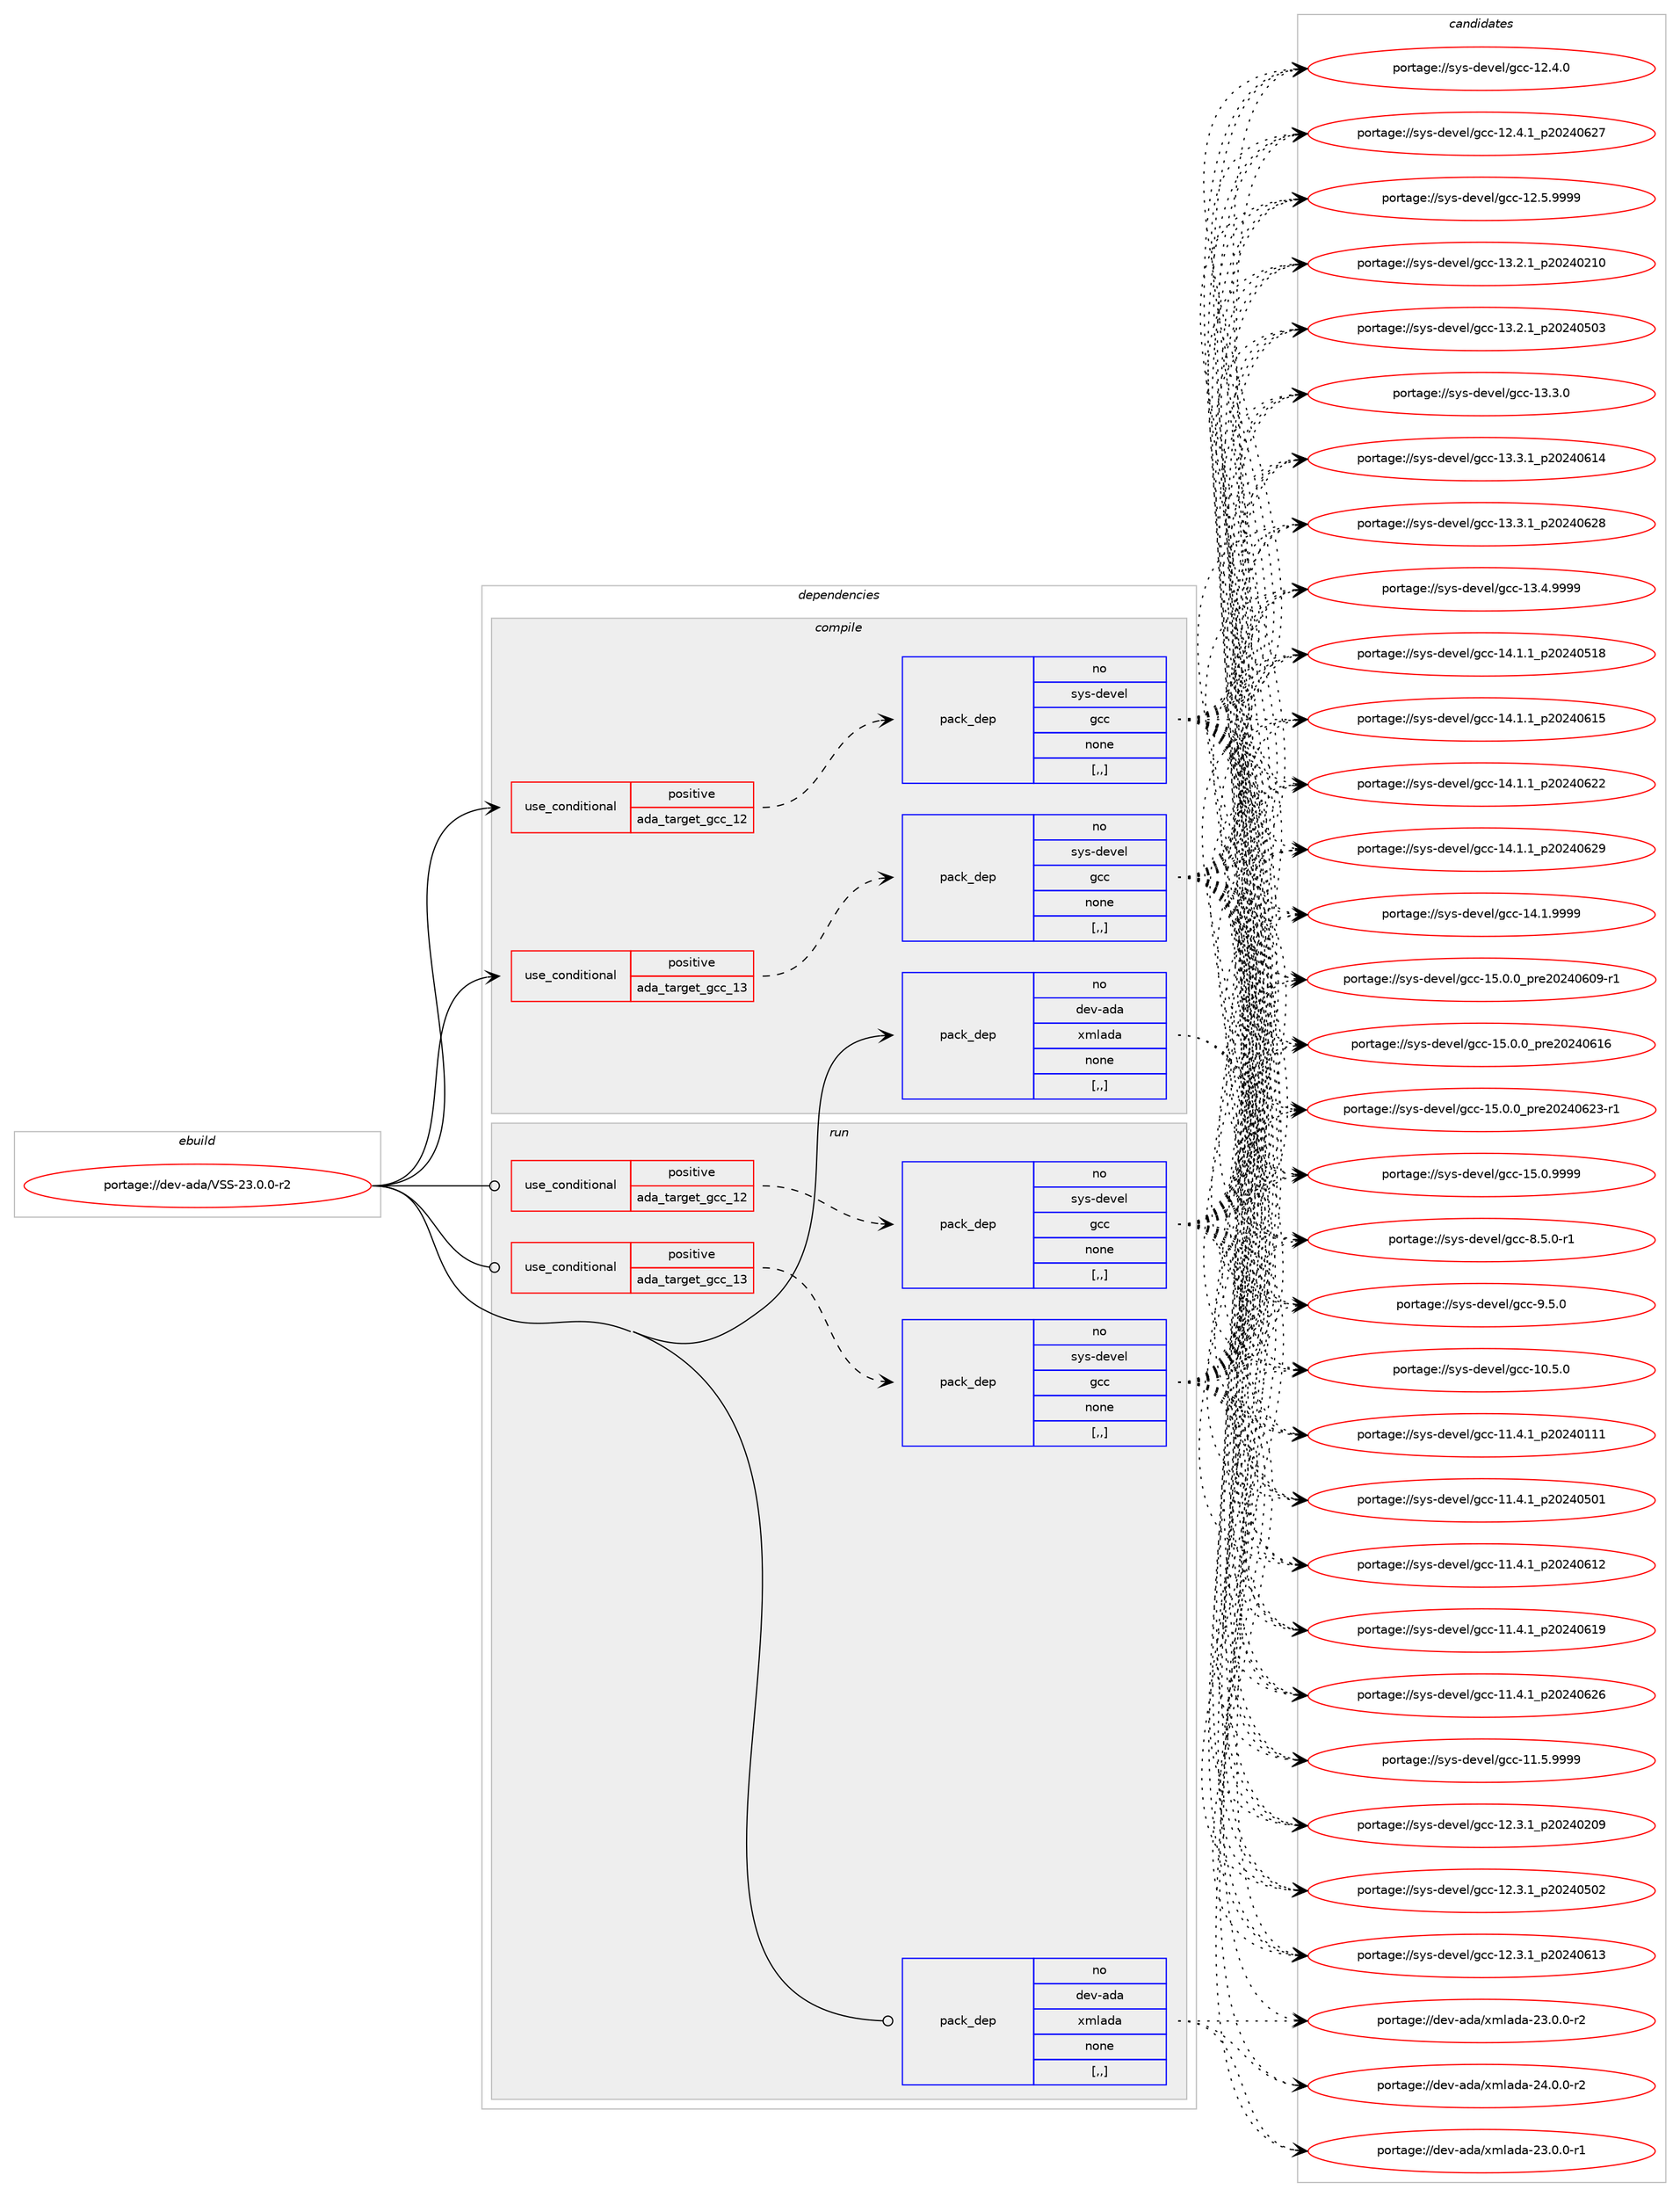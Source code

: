 digraph prolog {

# *************
# Graph options
# *************

newrank=true;
concentrate=true;
compound=true;
graph [rankdir=LR,fontname=Helvetica,fontsize=10,ranksep=1.5];#, ranksep=2.5, nodesep=0.2];
edge  [arrowhead=vee];
node  [fontname=Helvetica,fontsize=10];

# **********
# The ebuild
# **********

subgraph cluster_leftcol {
color=gray;
rank=same;
label=<<i>ebuild</i>>;
id [label="portage://dev-ada/VSS-23.0.0-r2", color=red, width=4, href="../dev-ada/VSS-23.0.0-r2.svg"];
}

# ****************
# The dependencies
# ****************

subgraph cluster_midcol {
color=gray;
label=<<i>dependencies</i>>;
subgraph cluster_compile {
fillcolor="#eeeeee";
style=filled;
label=<<i>compile</i>>;
subgraph cond15952 {
dependency61908 [label=<<TABLE BORDER="0" CELLBORDER="1" CELLSPACING="0" CELLPADDING="4"><TR><TD ROWSPAN="3" CELLPADDING="10">use_conditional</TD></TR><TR><TD>positive</TD></TR><TR><TD>ada_target_gcc_12</TD></TR></TABLE>>, shape=none, color=red];
subgraph pack45065 {
dependency61909 [label=<<TABLE BORDER="0" CELLBORDER="1" CELLSPACING="0" CELLPADDING="4" WIDTH="220"><TR><TD ROWSPAN="6" CELLPADDING="30">pack_dep</TD></TR><TR><TD WIDTH="110">no</TD></TR><TR><TD>sys-devel</TD></TR><TR><TD>gcc</TD></TR><TR><TD>none</TD></TR><TR><TD>[,,]</TD></TR></TABLE>>, shape=none, color=blue];
}
dependency61908:e -> dependency61909:w [weight=20,style="dashed",arrowhead="vee"];
}
id:e -> dependency61908:w [weight=20,style="solid",arrowhead="vee"];
subgraph cond15953 {
dependency61910 [label=<<TABLE BORDER="0" CELLBORDER="1" CELLSPACING="0" CELLPADDING="4"><TR><TD ROWSPAN="3" CELLPADDING="10">use_conditional</TD></TR><TR><TD>positive</TD></TR><TR><TD>ada_target_gcc_13</TD></TR></TABLE>>, shape=none, color=red];
subgraph pack45066 {
dependency61911 [label=<<TABLE BORDER="0" CELLBORDER="1" CELLSPACING="0" CELLPADDING="4" WIDTH="220"><TR><TD ROWSPAN="6" CELLPADDING="30">pack_dep</TD></TR><TR><TD WIDTH="110">no</TD></TR><TR><TD>sys-devel</TD></TR><TR><TD>gcc</TD></TR><TR><TD>none</TD></TR><TR><TD>[,,]</TD></TR></TABLE>>, shape=none, color=blue];
}
dependency61910:e -> dependency61911:w [weight=20,style="dashed",arrowhead="vee"];
}
id:e -> dependency61910:w [weight=20,style="solid",arrowhead="vee"];
subgraph pack45067 {
dependency61912 [label=<<TABLE BORDER="0" CELLBORDER="1" CELLSPACING="0" CELLPADDING="4" WIDTH="220"><TR><TD ROWSPAN="6" CELLPADDING="30">pack_dep</TD></TR><TR><TD WIDTH="110">no</TD></TR><TR><TD>dev-ada</TD></TR><TR><TD>xmlada</TD></TR><TR><TD>none</TD></TR><TR><TD>[,,]</TD></TR></TABLE>>, shape=none, color=blue];
}
id:e -> dependency61912:w [weight=20,style="solid",arrowhead="vee"];
}
subgraph cluster_compileandrun {
fillcolor="#eeeeee";
style=filled;
label=<<i>compile and run</i>>;
}
subgraph cluster_run {
fillcolor="#eeeeee";
style=filled;
label=<<i>run</i>>;
subgraph cond15954 {
dependency61913 [label=<<TABLE BORDER="0" CELLBORDER="1" CELLSPACING="0" CELLPADDING="4"><TR><TD ROWSPAN="3" CELLPADDING="10">use_conditional</TD></TR><TR><TD>positive</TD></TR><TR><TD>ada_target_gcc_12</TD></TR></TABLE>>, shape=none, color=red];
subgraph pack45068 {
dependency61914 [label=<<TABLE BORDER="0" CELLBORDER="1" CELLSPACING="0" CELLPADDING="4" WIDTH="220"><TR><TD ROWSPAN="6" CELLPADDING="30">pack_dep</TD></TR><TR><TD WIDTH="110">no</TD></TR><TR><TD>sys-devel</TD></TR><TR><TD>gcc</TD></TR><TR><TD>none</TD></TR><TR><TD>[,,]</TD></TR></TABLE>>, shape=none, color=blue];
}
dependency61913:e -> dependency61914:w [weight=20,style="dashed",arrowhead="vee"];
}
id:e -> dependency61913:w [weight=20,style="solid",arrowhead="odot"];
subgraph cond15955 {
dependency61915 [label=<<TABLE BORDER="0" CELLBORDER="1" CELLSPACING="0" CELLPADDING="4"><TR><TD ROWSPAN="3" CELLPADDING="10">use_conditional</TD></TR><TR><TD>positive</TD></TR><TR><TD>ada_target_gcc_13</TD></TR></TABLE>>, shape=none, color=red];
subgraph pack45069 {
dependency61916 [label=<<TABLE BORDER="0" CELLBORDER="1" CELLSPACING="0" CELLPADDING="4" WIDTH="220"><TR><TD ROWSPAN="6" CELLPADDING="30">pack_dep</TD></TR><TR><TD WIDTH="110">no</TD></TR><TR><TD>sys-devel</TD></TR><TR><TD>gcc</TD></TR><TR><TD>none</TD></TR><TR><TD>[,,]</TD></TR></TABLE>>, shape=none, color=blue];
}
dependency61915:e -> dependency61916:w [weight=20,style="dashed",arrowhead="vee"];
}
id:e -> dependency61915:w [weight=20,style="solid",arrowhead="odot"];
subgraph pack45070 {
dependency61917 [label=<<TABLE BORDER="0" CELLBORDER="1" CELLSPACING="0" CELLPADDING="4" WIDTH="220"><TR><TD ROWSPAN="6" CELLPADDING="30">pack_dep</TD></TR><TR><TD WIDTH="110">no</TD></TR><TR><TD>dev-ada</TD></TR><TR><TD>xmlada</TD></TR><TR><TD>none</TD></TR><TR><TD>[,,]</TD></TR></TABLE>>, shape=none, color=blue];
}
id:e -> dependency61917:w [weight=20,style="solid",arrowhead="odot"];
}
}

# **************
# The candidates
# **************

subgraph cluster_choices {
rank=same;
color=gray;
label=<<i>candidates</i>>;

subgraph choice45065 {
color=black;
nodesep=1;
choice1151211154510010111810110847103999945494846534648 [label="portage://sys-devel/gcc-10.5.0", color=red, width=4,href="../sys-devel/gcc-10.5.0.svg"];
choice1151211154510010111810110847103999945494946524649951125048505248494949 [label="portage://sys-devel/gcc-11.4.1_p20240111", color=red, width=4,href="../sys-devel/gcc-11.4.1_p20240111.svg"];
choice1151211154510010111810110847103999945494946524649951125048505248534849 [label="portage://sys-devel/gcc-11.4.1_p20240501", color=red, width=4,href="../sys-devel/gcc-11.4.1_p20240501.svg"];
choice1151211154510010111810110847103999945494946524649951125048505248544950 [label="portage://sys-devel/gcc-11.4.1_p20240612", color=red, width=4,href="../sys-devel/gcc-11.4.1_p20240612.svg"];
choice1151211154510010111810110847103999945494946524649951125048505248544957 [label="portage://sys-devel/gcc-11.4.1_p20240619", color=red, width=4,href="../sys-devel/gcc-11.4.1_p20240619.svg"];
choice1151211154510010111810110847103999945494946524649951125048505248545054 [label="portage://sys-devel/gcc-11.4.1_p20240626", color=red, width=4,href="../sys-devel/gcc-11.4.1_p20240626.svg"];
choice1151211154510010111810110847103999945494946534657575757 [label="portage://sys-devel/gcc-11.5.9999", color=red, width=4,href="../sys-devel/gcc-11.5.9999.svg"];
choice1151211154510010111810110847103999945495046514649951125048505248504857 [label="portage://sys-devel/gcc-12.3.1_p20240209", color=red, width=4,href="../sys-devel/gcc-12.3.1_p20240209.svg"];
choice1151211154510010111810110847103999945495046514649951125048505248534850 [label="portage://sys-devel/gcc-12.3.1_p20240502", color=red, width=4,href="../sys-devel/gcc-12.3.1_p20240502.svg"];
choice1151211154510010111810110847103999945495046514649951125048505248544951 [label="portage://sys-devel/gcc-12.3.1_p20240613", color=red, width=4,href="../sys-devel/gcc-12.3.1_p20240613.svg"];
choice1151211154510010111810110847103999945495046524648 [label="portage://sys-devel/gcc-12.4.0", color=red, width=4,href="../sys-devel/gcc-12.4.0.svg"];
choice1151211154510010111810110847103999945495046524649951125048505248545055 [label="portage://sys-devel/gcc-12.4.1_p20240627", color=red, width=4,href="../sys-devel/gcc-12.4.1_p20240627.svg"];
choice1151211154510010111810110847103999945495046534657575757 [label="portage://sys-devel/gcc-12.5.9999", color=red, width=4,href="../sys-devel/gcc-12.5.9999.svg"];
choice1151211154510010111810110847103999945495146504649951125048505248504948 [label="portage://sys-devel/gcc-13.2.1_p20240210", color=red, width=4,href="../sys-devel/gcc-13.2.1_p20240210.svg"];
choice1151211154510010111810110847103999945495146504649951125048505248534851 [label="portage://sys-devel/gcc-13.2.1_p20240503", color=red, width=4,href="../sys-devel/gcc-13.2.1_p20240503.svg"];
choice1151211154510010111810110847103999945495146514648 [label="portage://sys-devel/gcc-13.3.0", color=red, width=4,href="../sys-devel/gcc-13.3.0.svg"];
choice1151211154510010111810110847103999945495146514649951125048505248544952 [label="portage://sys-devel/gcc-13.3.1_p20240614", color=red, width=4,href="../sys-devel/gcc-13.3.1_p20240614.svg"];
choice1151211154510010111810110847103999945495146514649951125048505248545056 [label="portage://sys-devel/gcc-13.3.1_p20240628", color=red, width=4,href="../sys-devel/gcc-13.3.1_p20240628.svg"];
choice1151211154510010111810110847103999945495146524657575757 [label="portage://sys-devel/gcc-13.4.9999", color=red, width=4,href="../sys-devel/gcc-13.4.9999.svg"];
choice1151211154510010111810110847103999945495246494649951125048505248534956 [label="portage://sys-devel/gcc-14.1.1_p20240518", color=red, width=4,href="../sys-devel/gcc-14.1.1_p20240518.svg"];
choice1151211154510010111810110847103999945495246494649951125048505248544953 [label="portage://sys-devel/gcc-14.1.1_p20240615", color=red, width=4,href="../sys-devel/gcc-14.1.1_p20240615.svg"];
choice1151211154510010111810110847103999945495246494649951125048505248545050 [label="portage://sys-devel/gcc-14.1.1_p20240622", color=red, width=4,href="../sys-devel/gcc-14.1.1_p20240622.svg"];
choice1151211154510010111810110847103999945495246494649951125048505248545057 [label="portage://sys-devel/gcc-14.1.1_p20240629", color=red, width=4,href="../sys-devel/gcc-14.1.1_p20240629.svg"];
choice1151211154510010111810110847103999945495246494657575757 [label="portage://sys-devel/gcc-14.1.9999", color=red, width=4,href="../sys-devel/gcc-14.1.9999.svg"];
choice11512111545100101118101108471039999454953464846489511211410150485052485448574511449 [label="portage://sys-devel/gcc-15.0.0_pre20240609-r1", color=red, width=4,href="../sys-devel/gcc-15.0.0_pre20240609-r1.svg"];
choice1151211154510010111810110847103999945495346484648951121141015048505248544954 [label="portage://sys-devel/gcc-15.0.0_pre20240616", color=red, width=4,href="../sys-devel/gcc-15.0.0_pre20240616.svg"];
choice11512111545100101118101108471039999454953464846489511211410150485052485450514511449 [label="portage://sys-devel/gcc-15.0.0_pre20240623-r1", color=red, width=4,href="../sys-devel/gcc-15.0.0_pre20240623-r1.svg"];
choice1151211154510010111810110847103999945495346484657575757 [label="portage://sys-devel/gcc-15.0.9999", color=red, width=4,href="../sys-devel/gcc-15.0.9999.svg"];
choice115121115451001011181011084710399994556465346484511449 [label="portage://sys-devel/gcc-8.5.0-r1", color=red, width=4,href="../sys-devel/gcc-8.5.0-r1.svg"];
choice11512111545100101118101108471039999455746534648 [label="portage://sys-devel/gcc-9.5.0", color=red, width=4,href="../sys-devel/gcc-9.5.0.svg"];
dependency61909:e -> choice1151211154510010111810110847103999945494846534648:w [style=dotted,weight="100"];
dependency61909:e -> choice1151211154510010111810110847103999945494946524649951125048505248494949:w [style=dotted,weight="100"];
dependency61909:e -> choice1151211154510010111810110847103999945494946524649951125048505248534849:w [style=dotted,weight="100"];
dependency61909:e -> choice1151211154510010111810110847103999945494946524649951125048505248544950:w [style=dotted,weight="100"];
dependency61909:e -> choice1151211154510010111810110847103999945494946524649951125048505248544957:w [style=dotted,weight="100"];
dependency61909:e -> choice1151211154510010111810110847103999945494946524649951125048505248545054:w [style=dotted,weight="100"];
dependency61909:e -> choice1151211154510010111810110847103999945494946534657575757:w [style=dotted,weight="100"];
dependency61909:e -> choice1151211154510010111810110847103999945495046514649951125048505248504857:w [style=dotted,weight="100"];
dependency61909:e -> choice1151211154510010111810110847103999945495046514649951125048505248534850:w [style=dotted,weight="100"];
dependency61909:e -> choice1151211154510010111810110847103999945495046514649951125048505248544951:w [style=dotted,weight="100"];
dependency61909:e -> choice1151211154510010111810110847103999945495046524648:w [style=dotted,weight="100"];
dependency61909:e -> choice1151211154510010111810110847103999945495046524649951125048505248545055:w [style=dotted,weight="100"];
dependency61909:e -> choice1151211154510010111810110847103999945495046534657575757:w [style=dotted,weight="100"];
dependency61909:e -> choice1151211154510010111810110847103999945495146504649951125048505248504948:w [style=dotted,weight="100"];
dependency61909:e -> choice1151211154510010111810110847103999945495146504649951125048505248534851:w [style=dotted,weight="100"];
dependency61909:e -> choice1151211154510010111810110847103999945495146514648:w [style=dotted,weight="100"];
dependency61909:e -> choice1151211154510010111810110847103999945495146514649951125048505248544952:w [style=dotted,weight="100"];
dependency61909:e -> choice1151211154510010111810110847103999945495146514649951125048505248545056:w [style=dotted,weight="100"];
dependency61909:e -> choice1151211154510010111810110847103999945495146524657575757:w [style=dotted,weight="100"];
dependency61909:e -> choice1151211154510010111810110847103999945495246494649951125048505248534956:w [style=dotted,weight="100"];
dependency61909:e -> choice1151211154510010111810110847103999945495246494649951125048505248544953:w [style=dotted,weight="100"];
dependency61909:e -> choice1151211154510010111810110847103999945495246494649951125048505248545050:w [style=dotted,weight="100"];
dependency61909:e -> choice1151211154510010111810110847103999945495246494649951125048505248545057:w [style=dotted,weight="100"];
dependency61909:e -> choice1151211154510010111810110847103999945495246494657575757:w [style=dotted,weight="100"];
dependency61909:e -> choice11512111545100101118101108471039999454953464846489511211410150485052485448574511449:w [style=dotted,weight="100"];
dependency61909:e -> choice1151211154510010111810110847103999945495346484648951121141015048505248544954:w [style=dotted,weight="100"];
dependency61909:e -> choice11512111545100101118101108471039999454953464846489511211410150485052485450514511449:w [style=dotted,weight="100"];
dependency61909:e -> choice1151211154510010111810110847103999945495346484657575757:w [style=dotted,weight="100"];
dependency61909:e -> choice115121115451001011181011084710399994556465346484511449:w [style=dotted,weight="100"];
dependency61909:e -> choice11512111545100101118101108471039999455746534648:w [style=dotted,weight="100"];
}
subgraph choice45066 {
color=black;
nodesep=1;
choice1151211154510010111810110847103999945494846534648 [label="portage://sys-devel/gcc-10.5.0", color=red, width=4,href="../sys-devel/gcc-10.5.0.svg"];
choice1151211154510010111810110847103999945494946524649951125048505248494949 [label="portage://sys-devel/gcc-11.4.1_p20240111", color=red, width=4,href="../sys-devel/gcc-11.4.1_p20240111.svg"];
choice1151211154510010111810110847103999945494946524649951125048505248534849 [label="portage://sys-devel/gcc-11.4.1_p20240501", color=red, width=4,href="../sys-devel/gcc-11.4.1_p20240501.svg"];
choice1151211154510010111810110847103999945494946524649951125048505248544950 [label="portage://sys-devel/gcc-11.4.1_p20240612", color=red, width=4,href="../sys-devel/gcc-11.4.1_p20240612.svg"];
choice1151211154510010111810110847103999945494946524649951125048505248544957 [label="portage://sys-devel/gcc-11.4.1_p20240619", color=red, width=4,href="../sys-devel/gcc-11.4.1_p20240619.svg"];
choice1151211154510010111810110847103999945494946524649951125048505248545054 [label="portage://sys-devel/gcc-11.4.1_p20240626", color=red, width=4,href="../sys-devel/gcc-11.4.1_p20240626.svg"];
choice1151211154510010111810110847103999945494946534657575757 [label="portage://sys-devel/gcc-11.5.9999", color=red, width=4,href="../sys-devel/gcc-11.5.9999.svg"];
choice1151211154510010111810110847103999945495046514649951125048505248504857 [label="portage://sys-devel/gcc-12.3.1_p20240209", color=red, width=4,href="../sys-devel/gcc-12.3.1_p20240209.svg"];
choice1151211154510010111810110847103999945495046514649951125048505248534850 [label="portage://sys-devel/gcc-12.3.1_p20240502", color=red, width=4,href="../sys-devel/gcc-12.3.1_p20240502.svg"];
choice1151211154510010111810110847103999945495046514649951125048505248544951 [label="portage://sys-devel/gcc-12.3.1_p20240613", color=red, width=4,href="../sys-devel/gcc-12.3.1_p20240613.svg"];
choice1151211154510010111810110847103999945495046524648 [label="portage://sys-devel/gcc-12.4.0", color=red, width=4,href="../sys-devel/gcc-12.4.0.svg"];
choice1151211154510010111810110847103999945495046524649951125048505248545055 [label="portage://sys-devel/gcc-12.4.1_p20240627", color=red, width=4,href="../sys-devel/gcc-12.4.1_p20240627.svg"];
choice1151211154510010111810110847103999945495046534657575757 [label="portage://sys-devel/gcc-12.5.9999", color=red, width=4,href="../sys-devel/gcc-12.5.9999.svg"];
choice1151211154510010111810110847103999945495146504649951125048505248504948 [label="portage://sys-devel/gcc-13.2.1_p20240210", color=red, width=4,href="../sys-devel/gcc-13.2.1_p20240210.svg"];
choice1151211154510010111810110847103999945495146504649951125048505248534851 [label="portage://sys-devel/gcc-13.2.1_p20240503", color=red, width=4,href="../sys-devel/gcc-13.2.1_p20240503.svg"];
choice1151211154510010111810110847103999945495146514648 [label="portage://sys-devel/gcc-13.3.0", color=red, width=4,href="../sys-devel/gcc-13.3.0.svg"];
choice1151211154510010111810110847103999945495146514649951125048505248544952 [label="portage://sys-devel/gcc-13.3.1_p20240614", color=red, width=4,href="../sys-devel/gcc-13.3.1_p20240614.svg"];
choice1151211154510010111810110847103999945495146514649951125048505248545056 [label="portage://sys-devel/gcc-13.3.1_p20240628", color=red, width=4,href="../sys-devel/gcc-13.3.1_p20240628.svg"];
choice1151211154510010111810110847103999945495146524657575757 [label="portage://sys-devel/gcc-13.4.9999", color=red, width=4,href="../sys-devel/gcc-13.4.9999.svg"];
choice1151211154510010111810110847103999945495246494649951125048505248534956 [label="portage://sys-devel/gcc-14.1.1_p20240518", color=red, width=4,href="../sys-devel/gcc-14.1.1_p20240518.svg"];
choice1151211154510010111810110847103999945495246494649951125048505248544953 [label="portage://sys-devel/gcc-14.1.1_p20240615", color=red, width=4,href="../sys-devel/gcc-14.1.1_p20240615.svg"];
choice1151211154510010111810110847103999945495246494649951125048505248545050 [label="portage://sys-devel/gcc-14.1.1_p20240622", color=red, width=4,href="../sys-devel/gcc-14.1.1_p20240622.svg"];
choice1151211154510010111810110847103999945495246494649951125048505248545057 [label="portage://sys-devel/gcc-14.1.1_p20240629", color=red, width=4,href="../sys-devel/gcc-14.1.1_p20240629.svg"];
choice1151211154510010111810110847103999945495246494657575757 [label="portage://sys-devel/gcc-14.1.9999", color=red, width=4,href="../sys-devel/gcc-14.1.9999.svg"];
choice11512111545100101118101108471039999454953464846489511211410150485052485448574511449 [label="portage://sys-devel/gcc-15.0.0_pre20240609-r1", color=red, width=4,href="../sys-devel/gcc-15.0.0_pre20240609-r1.svg"];
choice1151211154510010111810110847103999945495346484648951121141015048505248544954 [label="portage://sys-devel/gcc-15.0.0_pre20240616", color=red, width=4,href="../sys-devel/gcc-15.0.0_pre20240616.svg"];
choice11512111545100101118101108471039999454953464846489511211410150485052485450514511449 [label="portage://sys-devel/gcc-15.0.0_pre20240623-r1", color=red, width=4,href="../sys-devel/gcc-15.0.0_pre20240623-r1.svg"];
choice1151211154510010111810110847103999945495346484657575757 [label="portage://sys-devel/gcc-15.0.9999", color=red, width=4,href="../sys-devel/gcc-15.0.9999.svg"];
choice115121115451001011181011084710399994556465346484511449 [label="portage://sys-devel/gcc-8.5.0-r1", color=red, width=4,href="../sys-devel/gcc-8.5.0-r1.svg"];
choice11512111545100101118101108471039999455746534648 [label="portage://sys-devel/gcc-9.5.0", color=red, width=4,href="../sys-devel/gcc-9.5.0.svg"];
dependency61911:e -> choice1151211154510010111810110847103999945494846534648:w [style=dotted,weight="100"];
dependency61911:e -> choice1151211154510010111810110847103999945494946524649951125048505248494949:w [style=dotted,weight="100"];
dependency61911:e -> choice1151211154510010111810110847103999945494946524649951125048505248534849:w [style=dotted,weight="100"];
dependency61911:e -> choice1151211154510010111810110847103999945494946524649951125048505248544950:w [style=dotted,weight="100"];
dependency61911:e -> choice1151211154510010111810110847103999945494946524649951125048505248544957:w [style=dotted,weight="100"];
dependency61911:e -> choice1151211154510010111810110847103999945494946524649951125048505248545054:w [style=dotted,weight="100"];
dependency61911:e -> choice1151211154510010111810110847103999945494946534657575757:w [style=dotted,weight="100"];
dependency61911:e -> choice1151211154510010111810110847103999945495046514649951125048505248504857:w [style=dotted,weight="100"];
dependency61911:e -> choice1151211154510010111810110847103999945495046514649951125048505248534850:w [style=dotted,weight="100"];
dependency61911:e -> choice1151211154510010111810110847103999945495046514649951125048505248544951:w [style=dotted,weight="100"];
dependency61911:e -> choice1151211154510010111810110847103999945495046524648:w [style=dotted,weight="100"];
dependency61911:e -> choice1151211154510010111810110847103999945495046524649951125048505248545055:w [style=dotted,weight="100"];
dependency61911:e -> choice1151211154510010111810110847103999945495046534657575757:w [style=dotted,weight="100"];
dependency61911:e -> choice1151211154510010111810110847103999945495146504649951125048505248504948:w [style=dotted,weight="100"];
dependency61911:e -> choice1151211154510010111810110847103999945495146504649951125048505248534851:w [style=dotted,weight="100"];
dependency61911:e -> choice1151211154510010111810110847103999945495146514648:w [style=dotted,weight="100"];
dependency61911:e -> choice1151211154510010111810110847103999945495146514649951125048505248544952:w [style=dotted,weight="100"];
dependency61911:e -> choice1151211154510010111810110847103999945495146514649951125048505248545056:w [style=dotted,weight="100"];
dependency61911:e -> choice1151211154510010111810110847103999945495146524657575757:w [style=dotted,weight="100"];
dependency61911:e -> choice1151211154510010111810110847103999945495246494649951125048505248534956:w [style=dotted,weight="100"];
dependency61911:e -> choice1151211154510010111810110847103999945495246494649951125048505248544953:w [style=dotted,weight="100"];
dependency61911:e -> choice1151211154510010111810110847103999945495246494649951125048505248545050:w [style=dotted,weight="100"];
dependency61911:e -> choice1151211154510010111810110847103999945495246494649951125048505248545057:w [style=dotted,weight="100"];
dependency61911:e -> choice1151211154510010111810110847103999945495246494657575757:w [style=dotted,weight="100"];
dependency61911:e -> choice11512111545100101118101108471039999454953464846489511211410150485052485448574511449:w [style=dotted,weight="100"];
dependency61911:e -> choice1151211154510010111810110847103999945495346484648951121141015048505248544954:w [style=dotted,weight="100"];
dependency61911:e -> choice11512111545100101118101108471039999454953464846489511211410150485052485450514511449:w [style=dotted,weight="100"];
dependency61911:e -> choice1151211154510010111810110847103999945495346484657575757:w [style=dotted,weight="100"];
dependency61911:e -> choice115121115451001011181011084710399994556465346484511449:w [style=dotted,weight="100"];
dependency61911:e -> choice11512111545100101118101108471039999455746534648:w [style=dotted,weight="100"];
}
subgraph choice45067 {
color=black;
nodesep=1;
choice100101118459710097471201091089710097455051464846484511449 [label="portage://dev-ada/xmlada-23.0.0-r1", color=red, width=4,href="../dev-ada/xmlada-23.0.0-r1.svg"];
choice100101118459710097471201091089710097455051464846484511450 [label="portage://dev-ada/xmlada-23.0.0-r2", color=red, width=4,href="../dev-ada/xmlada-23.0.0-r2.svg"];
choice100101118459710097471201091089710097455052464846484511450 [label="portage://dev-ada/xmlada-24.0.0-r2", color=red, width=4,href="../dev-ada/xmlada-24.0.0-r2.svg"];
dependency61912:e -> choice100101118459710097471201091089710097455051464846484511449:w [style=dotted,weight="100"];
dependency61912:e -> choice100101118459710097471201091089710097455051464846484511450:w [style=dotted,weight="100"];
dependency61912:e -> choice100101118459710097471201091089710097455052464846484511450:w [style=dotted,weight="100"];
}
subgraph choice45068 {
color=black;
nodesep=1;
choice1151211154510010111810110847103999945494846534648 [label="portage://sys-devel/gcc-10.5.0", color=red, width=4,href="../sys-devel/gcc-10.5.0.svg"];
choice1151211154510010111810110847103999945494946524649951125048505248494949 [label="portage://sys-devel/gcc-11.4.1_p20240111", color=red, width=4,href="../sys-devel/gcc-11.4.1_p20240111.svg"];
choice1151211154510010111810110847103999945494946524649951125048505248534849 [label="portage://sys-devel/gcc-11.4.1_p20240501", color=red, width=4,href="../sys-devel/gcc-11.4.1_p20240501.svg"];
choice1151211154510010111810110847103999945494946524649951125048505248544950 [label="portage://sys-devel/gcc-11.4.1_p20240612", color=red, width=4,href="../sys-devel/gcc-11.4.1_p20240612.svg"];
choice1151211154510010111810110847103999945494946524649951125048505248544957 [label="portage://sys-devel/gcc-11.4.1_p20240619", color=red, width=4,href="../sys-devel/gcc-11.4.1_p20240619.svg"];
choice1151211154510010111810110847103999945494946524649951125048505248545054 [label="portage://sys-devel/gcc-11.4.1_p20240626", color=red, width=4,href="../sys-devel/gcc-11.4.1_p20240626.svg"];
choice1151211154510010111810110847103999945494946534657575757 [label="portage://sys-devel/gcc-11.5.9999", color=red, width=4,href="../sys-devel/gcc-11.5.9999.svg"];
choice1151211154510010111810110847103999945495046514649951125048505248504857 [label="portage://sys-devel/gcc-12.3.1_p20240209", color=red, width=4,href="../sys-devel/gcc-12.3.1_p20240209.svg"];
choice1151211154510010111810110847103999945495046514649951125048505248534850 [label="portage://sys-devel/gcc-12.3.1_p20240502", color=red, width=4,href="../sys-devel/gcc-12.3.1_p20240502.svg"];
choice1151211154510010111810110847103999945495046514649951125048505248544951 [label="portage://sys-devel/gcc-12.3.1_p20240613", color=red, width=4,href="../sys-devel/gcc-12.3.1_p20240613.svg"];
choice1151211154510010111810110847103999945495046524648 [label="portage://sys-devel/gcc-12.4.0", color=red, width=4,href="../sys-devel/gcc-12.4.0.svg"];
choice1151211154510010111810110847103999945495046524649951125048505248545055 [label="portage://sys-devel/gcc-12.4.1_p20240627", color=red, width=4,href="../sys-devel/gcc-12.4.1_p20240627.svg"];
choice1151211154510010111810110847103999945495046534657575757 [label="portage://sys-devel/gcc-12.5.9999", color=red, width=4,href="../sys-devel/gcc-12.5.9999.svg"];
choice1151211154510010111810110847103999945495146504649951125048505248504948 [label="portage://sys-devel/gcc-13.2.1_p20240210", color=red, width=4,href="../sys-devel/gcc-13.2.1_p20240210.svg"];
choice1151211154510010111810110847103999945495146504649951125048505248534851 [label="portage://sys-devel/gcc-13.2.1_p20240503", color=red, width=4,href="../sys-devel/gcc-13.2.1_p20240503.svg"];
choice1151211154510010111810110847103999945495146514648 [label="portage://sys-devel/gcc-13.3.0", color=red, width=4,href="../sys-devel/gcc-13.3.0.svg"];
choice1151211154510010111810110847103999945495146514649951125048505248544952 [label="portage://sys-devel/gcc-13.3.1_p20240614", color=red, width=4,href="../sys-devel/gcc-13.3.1_p20240614.svg"];
choice1151211154510010111810110847103999945495146514649951125048505248545056 [label="portage://sys-devel/gcc-13.3.1_p20240628", color=red, width=4,href="../sys-devel/gcc-13.3.1_p20240628.svg"];
choice1151211154510010111810110847103999945495146524657575757 [label="portage://sys-devel/gcc-13.4.9999", color=red, width=4,href="../sys-devel/gcc-13.4.9999.svg"];
choice1151211154510010111810110847103999945495246494649951125048505248534956 [label="portage://sys-devel/gcc-14.1.1_p20240518", color=red, width=4,href="../sys-devel/gcc-14.1.1_p20240518.svg"];
choice1151211154510010111810110847103999945495246494649951125048505248544953 [label="portage://sys-devel/gcc-14.1.1_p20240615", color=red, width=4,href="../sys-devel/gcc-14.1.1_p20240615.svg"];
choice1151211154510010111810110847103999945495246494649951125048505248545050 [label="portage://sys-devel/gcc-14.1.1_p20240622", color=red, width=4,href="../sys-devel/gcc-14.1.1_p20240622.svg"];
choice1151211154510010111810110847103999945495246494649951125048505248545057 [label="portage://sys-devel/gcc-14.1.1_p20240629", color=red, width=4,href="../sys-devel/gcc-14.1.1_p20240629.svg"];
choice1151211154510010111810110847103999945495246494657575757 [label="portage://sys-devel/gcc-14.1.9999", color=red, width=4,href="../sys-devel/gcc-14.1.9999.svg"];
choice11512111545100101118101108471039999454953464846489511211410150485052485448574511449 [label="portage://sys-devel/gcc-15.0.0_pre20240609-r1", color=red, width=4,href="../sys-devel/gcc-15.0.0_pre20240609-r1.svg"];
choice1151211154510010111810110847103999945495346484648951121141015048505248544954 [label="portage://sys-devel/gcc-15.0.0_pre20240616", color=red, width=4,href="../sys-devel/gcc-15.0.0_pre20240616.svg"];
choice11512111545100101118101108471039999454953464846489511211410150485052485450514511449 [label="portage://sys-devel/gcc-15.0.0_pre20240623-r1", color=red, width=4,href="../sys-devel/gcc-15.0.0_pre20240623-r1.svg"];
choice1151211154510010111810110847103999945495346484657575757 [label="portage://sys-devel/gcc-15.0.9999", color=red, width=4,href="../sys-devel/gcc-15.0.9999.svg"];
choice115121115451001011181011084710399994556465346484511449 [label="portage://sys-devel/gcc-8.5.0-r1", color=red, width=4,href="../sys-devel/gcc-8.5.0-r1.svg"];
choice11512111545100101118101108471039999455746534648 [label="portage://sys-devel/gcc-9.5.0", color=red, width=4,href="../sys-devel/gcc-9.5.0.svg"];
dependency61914:e -> choice1151211154510010111810110847103999945494846534648:w [style=dotted,weight="100"];
dependency61914:e -> choice1151211154510010111810110847103999945494946524649951125048505248494949:w [style=dotted,weight="100"];
dependency61914:e -> choice1151211154510010111810110847103999945494946524649951125048505248534849:w [style=dotted,weight="100"];
dependency61914:e -> choice1151211154510010111810110847103999945494946524649951125048505248544950:w [style=dotted,weight="100"];
dependency61914:e -> choice1151211154510010111810110847103999945494946524649951125048505248544957:w [style=dotted,weight="100"];
dependency61914:e -> choice1151211154510010111810110847103999945494946524649951125048505248545054:w [style=dotted,weight="100"];
dependency61914:e -> choice1151211154510010111810110847103999945494946534657575757:w [style=dotted,weight="100"];
dependency61914:e -> choice1151211154510010111810110847103999945495046514649951125048505248504857:w [style=dotted,weight="100"];
dependency61914:e -> choice1151211154510010111810110847103999945495046514649951125048505248534850:w [style=dotted,weight="100"];
dependency61914:e -> choice1151211154510010111810110847103999945495046514649951125048505248544951:w [style=dotted,weight="100"];
dependency61914:e -> choice1151211154510010111810110847103999945495046524648:w [style=dotted,weight="100"];
dependency61914:e -> choice1151211154510010111810110847103999945495046524649951125048505248545055:w [style=dotted,weight="100"];
dependency61914:e -> choice1151211154510010111810110847103999945495046534657575757:w [style=dotted,weight="100"];
dependency61914:e -> choice1151211154510010111810110847103999945495146504649951125048505248504948:w [style=dotted,weight="100"];
dependency61914:e -> choice1151211154510010111810110847103999945495146504649951125048505248534851:w [style=dotted,weight="100"];
dependency61914:e -> choice1151211154510010111810110847103999945495146514648:w [style=dotted,weight="100"];
dependency61914:e -> choice1151211154510010111810110847103999945495146514649951125048505248544952:w [style=dotted,weight="100"];
dependency61914:e -> choice1151211154510010111810110847103999945495146514649951125048505248545056:w [style=dotted,weight="100"];
dependency61914:e -> choice1151211154510010111810110847103999945495146524657575757:w [style=dotted,weight="100"];
dependency61914:e -> choice1151211154510010111810110847103999945495246494649951125048505248534956:w [style=dotted,weight="100"];
dependency61914:e -> choice1151211154510010111810110847103999945495246494649951125048505248544953:w [style=dotted,weight="100"];
dependency61914:e -> choice1151211154510010111810110847103999945495246494649951125048505248545050:w [style=dotted,weight="100"];
dependency61914:e -> choice1151211154510010111810110847103999945495246494649951125048505248545057:w [style=dotted,weight="100"];
dependency61914:e -> choice1151211154510010111810110847103999945495246494657575757:w [style=dotted,weight="100"];
dependency61914:e -> choice11512111545100101118101108471039999454953464846489511211410150485052485448574511449:w [style=dotted,weight="100"];
dependency61914:e -> choice1151211154510010111810110847103999945495346484648951121141015048505248544954:w [style=dotted,weight="100"];
dependency61914:e -> choice11512111545100101118101108471039999454953464846489511211410150485052485450514511449:w [style=dotted,weight="100"];
dependency61914:e -> choice1151211154510010111810110847103999945495346484657575757:w [style=dotted,weight="100"];
dependency61914:e -> choice115121115451001011181011084710399994556465346484511449:w [style=dotted,weight="100"];
dependency61914:e -> choice11512111545100101118101108471039999455746534648:w [style=dotted,weight="100"];
}
subgraph choice45069 {
color=black;
nodesep=1;
choice1151211154510010111810110847103999945494846534648 [label="portage://sys-devel/gcc-10.5.0", color=red, width=4,href="../sys-devel/gcc-10.5.0.svg"];
choice1151211154510010111810110847103999945494946524649951125048505248494949 [label="portage://sys-devel/gcc-11.4.1_p20240111", color=red, width=4,href="../sys-devel/gcc-11.4.1_p20240111.svg"];
choice1151211154510010111810110847103999945494946524649951125048505248534849 [label="portage://sys-devel/gcc-11.4.1_p20240501", color=red, width=4,href="../sys-devel/gcc-11.4.1_p20240501.svg"];
choice1151211154510010111810110847103999945494946524649951125048505248544950 [label="portage://sys-devel/gcc-11.4.1_p20240612", color=red, width=4,href="../sys-devel/gcc-11.4.1_p20240612.svg"];
choice1151211154510010111810110847103999945494946524649951125048505248544957 [label="portage://sys-devel/gcc-11.4.1_p20240619", color=red, width=4,href="../sys-devel/gcc-11.4.1_p20240619.svg"];
choice1151211154510010111810110847103999945494946524649951125048505248545054 [label="portage://sys-devel/gcc-11.4.1_p20240626", color=red, width=4,href="../sys-devel/gcc-11.4.1_p20240626.svg"];
choice1151211154510010111810110847103999945494946534657575757 [label="portage://sys-devel/gcc-11.5.9999", color=red, width=4,href="../sys-devel/gcc-11.5.9999.svg"];
choice1151211154510010111810110847103999945495046514649951125048505248504857 [label="portage://sys-devel/gcc-12.3.1_p20240209", color=red, width=4,href="../sys-devel/gcc-12.3.1_p20240209.svg"];
choice1151211154510010111810110847103999945495046514649951125048505248534850 [label="portage://sys-devel/gcc-12.3.1_p20240502", color=red, width=4,href="../sys-devel/gcc-12.3.1_p20240502.svg"];
choice1151211154510010111810110847103999945495046514649951125048505248544951 [label="portage://sys-devel/gcc-12.3.1_p20240613", color=red, width=4,href="../sys-devel/gcc-12.3.1_p20240613.svg"];
choice1151211154510010111810110847103999945495046524648 [label="portage://sys-devel/gcc-12.4.0", color=red, width=4,href="../sys-devel/gcc-12.4.0.svg"];
choice1151211154510010111810110847103999945495046524649951125048505248545055 [label="portage://sys-devel/gcc-12.4.1_p20240627", color=red, width=4,href="../sys-devel/gcc-12.4.1_p20240627.svg"];
choice1151211154510010111810110847103999945495046534657575757 [label="portage://sys-devel/gcc-12.5.9999", color=red, width=4,href="../sys-devel/gcc-12.5.9999.svg"];
choice1151211154510010111810110847103999945495146504649951125048505248504948 [label="portage://sys-devel/gcc-13.2.1_p20240210", color=red, width=4,href="../sys-devel/gcc-13.2.1_p20240210.svg"];
choice1151211154510010111810110847103999945495146504649951125048505248534851 [label="portage://sys-devel/gcc-13.2.1_p20240503", color=red, width=4,href="../sys-devel/gcc-13.2.1_p20240503.svg"];
choice1151211154510010111810110847103999945495146514648 [label="portage://sys-devel/gcc-13.3.0", color=red, width=4,href="../sys-devel/gcc-13.3.0.svg"];
choice1151211154510010111810110847103999945495146514649951125048505248544952 [label="portage://sys-devel/gcc-13.3.1_p20240614", color=red, width=4,href="../sys-devel/gcc-13.3.1_p20240614.svg"];
choice1151211154510010111810110847103999945495146514649951125048505248545056 [label="portage://sys-devel/gcc-13.3.1_p20240628", color=red, width=4,href="../sys-devel/gcc-13.3.1_p20240628.svg"];
choice1151211154510010111810110847103999945495146524657575757 [label="portage://sys-devel/gcc-13.4.9999", color=red, width=4,href="../sys-devel/gcc-13.4.9999.svg"];
choice1151211154510010111810110847103999945495246494649951125048505248534956 [label="portage://sys-devel/gcc-14.1.1_p20240518", color=red, width=4,href="../sys-devel/gcc-14.1.1_p20240518.svg"];
choice1151211154510010111810110847103999945495246494649951125048505248544953 [label="portage://sys-devel/gcc-14.1.1_p20240615", color=red, width=4,href="../sys-devel/gcc-14.1.1_p20240615.svg"];
choice1151211154510010111810110847103999945495246494649951125048505248545050 [label="portage://sys-devel/gcc-14.1.1_p20240622", color=red, width=4,href="../sys-devel/gcc-14.1.1_p20240622.svg"];
choice1151211154510010111810110847103999945495246494649951125048505248545057 [label="portage://sys-devel/gcc-14.1.1_p20240629", color=red, width=4,href="../sys-devel/gcc-14.1.1_p20240629.svg"];
choice1151211154510010111810110847103999945495246494657575757 [label="portage://sys-devel/gcc-14.1.9999", color=red, width=4,href="../sys-devel/gcc-14.1.9999.svg"];
choice11512111545100101118101108471039999454953464846489511211410150485052485448574511449 [label="portage://sys-devel/gcc-15.0.0_pre20240609-r1", color=red, width=4,href="../sys-devel/gcc-15.0.0_pre20240609-r1.svg"];
choice1151211154510010111810110847103999945495346484648951121141015048505248544954 [label="portage://sys-devel/gcc-15.0.0_pre20240616", color=red, width=4,href="../sys-devel/gcc-15.0.0_pre20240616.svg"];
choice11512111545100101118101108471039999454953464846489511211410150485052485450514511449 [label="portage://sys-devel/gcc-15.0.0_pre20240623-r1", color=red, width=4,href="../sys-devel/gcc-15.0.0_pre20240623-r1.svg"];
choice1151211154510010111810110847103999945495346484657575757 [label="portage://sys-devel/gcc-15.0.9999", color=red, width=4,href="../sys-devel/gcc-15.0.9999.svg"];
choice115121115451001011181011084710399994556465346484511449 [label="portage://sys-devel/gcc-8.5.0-r1", color=red, width=4,href="../sys-devel/gcc-8.5.0-r1.svg"];
choice11512111545100101118101108471039999455746534648 [label="portage://sys-devel/gcc-9.5.0", color=red, width=4,href="../sys-devel/gcc-9.5.0.svg"];
dependency61916:e -> choice1151211154510010111810110847103999945494846534648:w [style=dotted,weight="100"];
dependency61916:e -> choice1151211154510010111810110847103999945494946524649951125048505248494949:w [style=dotted,weight="100"];
dependency61916:e -> choice1151211154510010111810110847103999945494946524649951125048505248534849:w [style=dotted,weight="100"];
dependency61916:e -> choice1151211154510010111810110847103999945494946524649951125048505248544950:w [style=dotted,weight="100"];
dependency61916:e -> choice1151211154510010111810110847103999945494946524649951125048505248544957:w [style=dotted,weight="100"];
dependency61916:e -> choice1151211154510010111810110847103999945494946524649951125048505248545054:w [style=dotted,weight="100"];
dependency61916:e -> choice1151211154510010111810110847103999945494946534657575757:w [style=dotted,weight="100"];
dependency61916:e -> choice1151211154510010111810110847103999945495046514649951125048505248504857:w [style=dotted,weight="100"];
dependency61916:e -> choice1151211154510010111810110847103999945495046514649951125048505248534850:w [style=dotted,weight="100"];
dependency61916:e -> choice1151211154510010111810110847103999945495046514649951125048505248544951:w [style=dotted,weight="100"];
dependency61916:e -> choice1151211154510010111810110847103999945495046524648:w [style=dotted,weight="100"];
dependency61916:e -> choice1151211154510010111810110847103999945495046524649951125048505248545055:w [style=dotted,weight="100"];
dependency61916:e -> choice1151211154510010111810110847103999945495046534657575757:w [style=dotted,weight="100"];
dependency61916:e -> choice1151211154510010111810110847103999945495146504649951125048505248504948:w [style=dotted,weight="100"];
dependency61916:e -> choice1151211154510010111810110847103999945495146504649951125048505248534851:w [style=dotted,weight="100"];
dependency61916:e -> choice1151211154510010111810110847103999945495146514648:w [style=dotted,weight="100"];
dependency61916:e -> choice1151211154510010111810110847103999945495146514649951125048505248544952:w [style=dotted,weight="100"];
dependency61916:e -> choice1151211154510010111810110847103999945495146514649951125048505248545056:w [style=dotted,weight="100"];
dependency61916:e -> choice1151211154510010111810110847103999945495146524657575757:w [style=dotted,weight="100"];
dependency61916:e -> choice1151211154510010111810110847103999945495246494649951125048505248534956:w [style=dotted,weight="100"];
dependency61916:e -> choice1151211154510010111810110847103999945495246494649951125048505248544953:w [style=dotted,weight="100"];
dependency61916:e -> choice1151211154510010111810110847103999945495246494649951125048505248545050:w [style=dotted,weight="100"];
dependency61916:e -> choice1151211154510010111810110847103999945495246494649951125048505248545057:w [style=dotted,weight="100"];
dependency61916:e -> choice1151211154510010111810110847103999945495246494657575757:w [style=dotted,weight="100"];
dependency61916:e -> choice11512111545100101118101108471039999454953464846489511211410150485052485448574511449:w [style=dotted,weight="100"];
dependency61916:e -> choice1151211154510010111810110847103999945495346484648951121141015048505248544954:w [style=dotted,weight="100"];
dependency61916:e -> choice11512111545100101118101108471039999454953464846489511211410150485052485450514511449:w [style=dotted,weight="100"];
dependency61916:e -> choice1151211154510010111810110847103999945495346484657575757:w [style=dotted,weight="100"];
dependency61916:e -> choice115121115451001011181011084710399994556465346484511449:w [style=dotted,weight="100"];
dependency61916:e -> choice11512111545100101118101108471039999455746534648:w [style=dotted,weight="100"];
}
subgraph choice45070 {
color=black;
nodesep=1;
choice100101118459710097471201091089710097455051464846484511449 [label="portage://dev-ada/xmlada-23.0.0-r1", color=red, width=4,href="../dev-ada/xmlada-23.0.0-r1.svg"];
choice100101118459710097471201091089710097455051464846484511450 [label="portage://dev-ada/xmlada-23.0.0-r2", color=red, width=4,href="../dev-ada/xmlada-23.0.0-r2.svg"];
choice100101118459710097471201091089710097455052464846484511450 [label="portage://dev-ada/xmlada-24.0.0-r2", color=red, width=4,href="../dev-ada/xmlada-24.0.0-r2.svg"];
dependency61917:e -> choice100101118459710097471201091089710097455051464846484511449:w [style=dotted,weight="100"];
dependency61917:e -> choice100101118459710097471201091089710097455051464846484511450:w [style=dotted,weight="100"];
dependency61917:e -> choice100101118459710097471201091089710097455052464846484511450:w [style=dotted,weight="100"];
}
}

}
